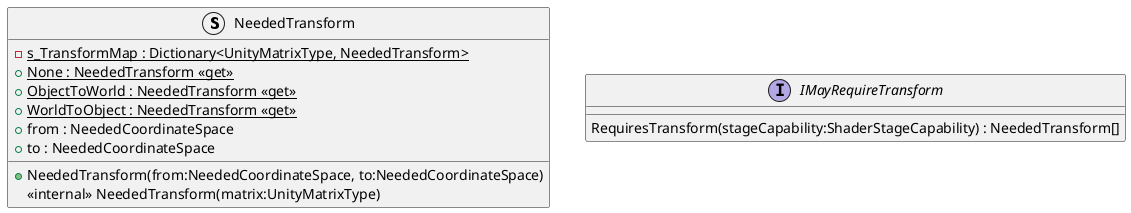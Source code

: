 @startuml
struct NeededTransform {
    {static} - s_TransformMap : Dictionary<UnityMatrixType, NeededTransform>
    + {static} None : NeededTransform <<get>>
    + {static} ObjectToWorld : NeededTransform <<get>>
    + {static} WorldToObject : NeededTransform <<get>>
    + NeededTransform(from:NeededCoordinateSpace, to:NeededCoordinateSpace)
    <<internal>> NeededTransform(matrix:UnityMatrixType)
    + from : NeededCoordinateSpace
    + to : NeededCoordinateSpace
}
interface IMayRequireTransform {
    RequiresTransform(stageCapability:ShaderStageCapability) : NeededTransform[]
}
@enduml
